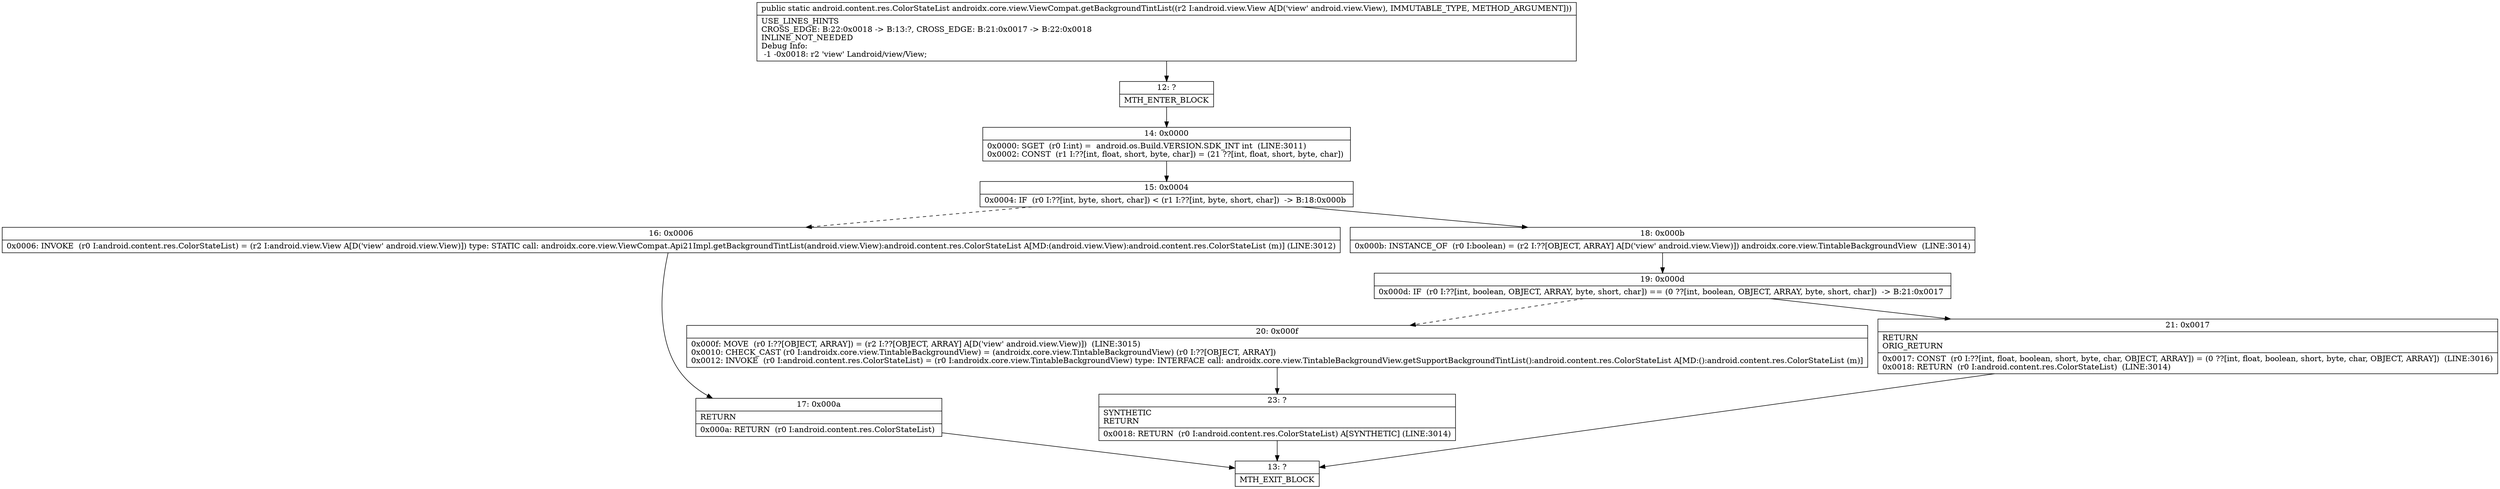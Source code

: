 digraph "CFG forandroidx.core.view.ViewCompat.getBackgroundTintList(Landroid\/view\/View;)Landroid\/content\/res\/ColorStateList;" {
Node_12 [shape=record,label="{12\:\ ?|MTH_ENTER_BLOCK\l}"];
Node_14 [shape=record,label="{14\:\ 0x0000|0x0000: SGET  (r0 I:int) =  android.os.Build.VERSION.SDK_INT int  (LINE:3011)\l0x0002: CONST  (r1 I:??[int, float, short, byte, char]) = (21 ??[int, float, short, byte, char]) \l}"];
Node_15 [shape=record,label="{15\:\ 0x0004|0x0004: IF  (r0 I:??[int, byte, short, char]) \< (r1 I:??[int, byte, short, char])  \-\> B:18:0x000b \l}"];
Node_16 [shape=record,label="{16\:\ 0x0006|0x0006: INVOKE  (r0 I:android.content.res.ColorStateList) = (r2 I:android.view.View A[D('view' android.view.View)]) type: STATIC call: androidx.core.view.ViewCompat.Api21Impl.getBackgroundTintList(android.view.View):android.content.res.ColorStateList A[MD:(android.view.View):android.content.res.ColorStateList (m)] (LINE:3012)\l}"];
Node_17 [shape=record,label="{17\:\ 0x000a|RETURN\l|0x000a: RETURN  (r0 I:android.content.res.ColorStateList) \l}"];
Node_13 [shape=record,label="{13\:\ ?|MTH_EXIT_BLOCK\l}"];
Node_18 [shape=record,label="{18\:\ 0x000b|0x000b: INSTANCE_OF  (r0 I:boolean) = (r2 I:??[OBJECT, ARRAY] A[D('view' android.view.View)]) androidx.core.view.TintableBackgroundView  (LINE:3014)\l}"];
Node_19 [shape=record,label="{19\:\ 0x000d|0x000d: IF  (r0 I:??[int, boolean, OBJECT, ARRAY, byte, short, char]) == (0 ??[int, boolean, OBJECT, ARRAY, byte, short, char])  \-\> B:21:0x0017 \l}"];
Node_20 [shape=record,label="{20\:\ 0x000f|0x000f: MOVE  (r0 I:??[OBJECT, ARRAY]) = (r2 I:??[OBJECT, ARRAY] A[D('view' android.view.View)])  (LINE:3015)\l0x0010: CHECK_CAST (r0 I:androidx.core.view.TintableBackgroundView) = (androidx.core.view.TintableBackgroundView) (r0 I:??[OBJECT, ARRAY]) \l0x0012: INVOKE  (r0 I:android.content.res.ColorStateList) = (r0 I:androidx.core.view.TintableBackgroundView) type: INTERFACE call: androidx.core.view.TintableBackgroundView.getSupportBackgroundTintList():android.content.res.ColorStateList A[MD:():android.content.res.ColorStateList (m)]\l}"];
Node_23 [shape=record,label="{23\:\ ?|SYNTHETIC\lRETURN\l|0x0018: RETURN  (r0 I:android.content.res.ColorStateList) A[SYNTHETIC] (LINE:3014)\l}"];
Node_21 [shape=record,label="{21\:\ 0x0017|RETURN\lORIG_RETURN\l|0x0017: CONST  (r0 I:??[int, float, boolean, short, byte, char, OBJECT, ARRAY]) = (0 ??[int, float, boolean, short, byte, char, OBJECT, ARRAY])  (LINE:3016)\l0x0018: RETURN  (r0 I:android.content.res.ColorStateList)  (LINE:3014)\l}"];
MethodNode[shape=record,label="{public static android.content.res.ColorStateList androidx.core.view.ViewCompat.getBackgroundTintList((r2 I:android.view.View A[D('view' android.view.View), IMMUTABLE_TYPE, METHOD_ARGUMENT]))  | USE_LINES_HINTS\lCROSS_EDGE: B:22:0x0018 \-\> B:13:?, CROSS_EDGE: B:21:0x0017 \-\> B:22:0x0018\lINLINE_NOT_NEEDED\lDebug Info:\l  \-1 \-0x0018: r2 'view' Landroid\/view\/View;\l}"];
MethodNode -> Node_12;Node_12 -> Node_14;
Node_14 -> Node_15;
Node_15 -> Node_16[style=dashed];
Node_15 -> Node_18;
Node_16 -> Node_17;
Node_17 -> Node_13;
Node_18 -> Node_19;
Node_19 -> Node_20[style=dashed];
Node_19 -> Node_21;
Node_20 -> Node_23;
Node_23 -> Node_13;
Node_21 -> Node_13;
}

